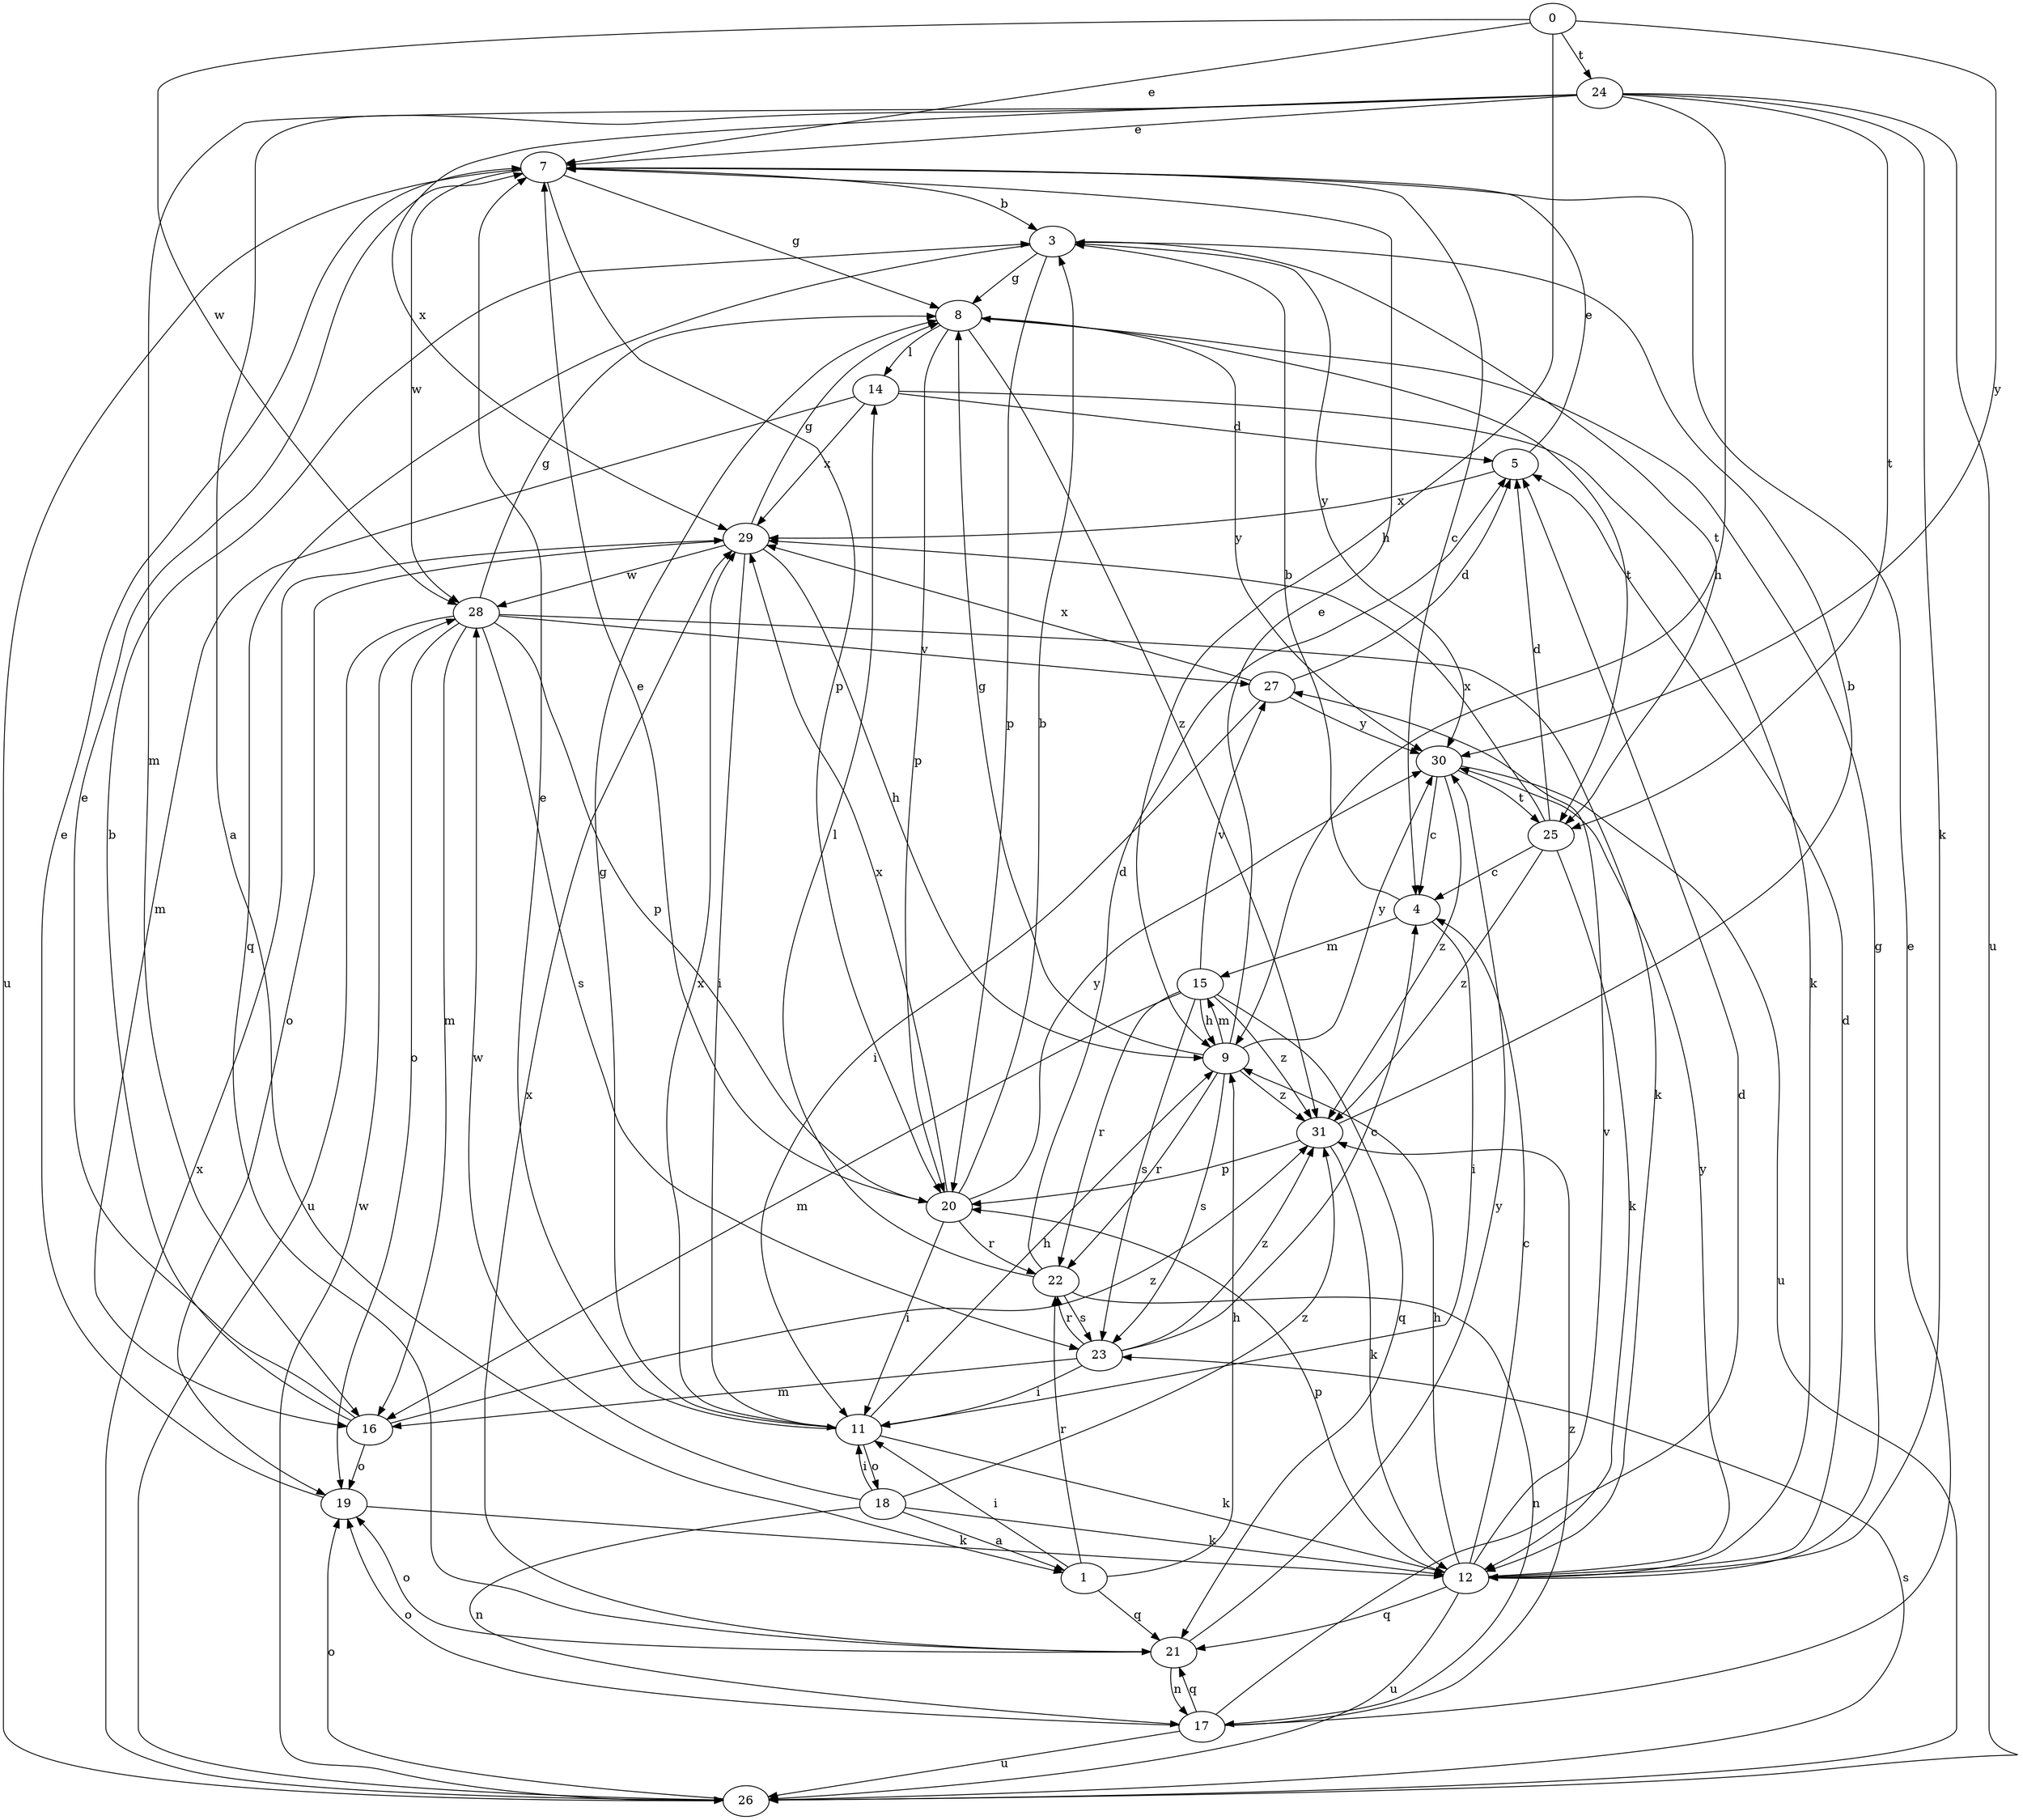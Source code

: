 strict digraph  {
0;
1;
3;
4;
5;
7;
8;
9;
11;
12;
14;
15;
16;
17;
18;
19;
20;
21;
22;
23;
24;
25;
26;
27;
28;
29;
30;
31;
0 -> 7  [label=e];
0 -> 9  [label=h];
0 -> 24  [label=t];
0 -> 28  [label=w];
0 -> 30  [label=y];
1 -> 9  [label=h];
1 -> 11  [label=i];
1 -> 21  [label=q];
1 -> 22  [label=r];
3 -> 8  [label=g];
3 -> 20  [label=p];
3 -> 21  [label=q];
3 -> 25  [label=t];
3 -> 30  [label=y];
4 -> 3  [label=b];
4 -> 11  [label=i];
4 -> 15  [label=m];
5 -> 7  [label=e];
5 -> 29  [label=x];
7 -> 3  [label=b];
7 -> 4  [label=c];
7 -> 8  [label=g];
7 -> 20  [label=p];
7 -> 26  [label=u];
7 -> 28  [label=w];
8 -> 14  [label=l];
8 -> 20  [label=p];
8 -> 25  [label=t];
8 -> 30  [label=y];
8 -> 31  [label=z];
9 -> 7  [label=e];
9 -> 8  [label=g];
9 -> 15  [label=m];
9 -> 22  [label=r];
9 -> 23  [label=s];
9 -> 30  [label=y];
9 -> 31  [label=z];
11 -> 7  [label=e];
11 -> 8  [label=g];
11 -> 9  [label=h];
11 -> 12  [label=k];
11 -> 18  [label=o];
11 -> 29  [label=x];
12 -> 4  [label=c];
12 -> 5  [label=d];
12 -> 8  [label=g];
12 -> 9  [label=h];
12 -> 20  [label=p];
12 -> 21  [label=q];
12 -> 26  [label=u];
12 -> 27  [label=v];
12 -> 30  [label=y];
14 -> 5  [label=d];
14 -> 12  [label=k];
14 -> 16  [label=m];
14 -> 29  [label=x];
15 -> 9  [label=h];
15 -> 16  [label=m];
15 -> 21  [label=q];
15 -> 22  [label=r];
15 -> 23  [label=s];
15 -> 27  [label=v];
15 -> 31  [label=z];
16 -> 3  [label=b];
16 -> 7  [label=e];
16 -> 19  [label=o];
16 -> 31  [label=z];
17 -> 5  [label=d];
17 -> 7  [label=e];
17 -> 19  [label=o];
17 -> 21  [label=q];
17 -> 26  [label=u];
17 -> 31  [label=z];
18 -> 1  [label=a];
18 -> 11  [label=i];
18 -> 12  [label=k];
18 -> 17  [label=n];
18 -> 28  [label=w];
18 -> 31  [label=z];
19 -> 7  [label=e];
19 -> 12  [label=k];
20 -> 3  [label=b];
20 -> 7  [label=e];
20 -> 11  [label=i];
20 -> 22  [label=r];
20 -> 29  [label=x];
20 -> 30  [label=y];
21 -> 17  [label=n];
21 -> 19  [label=o];
21 -> 29  [label=x];
21 -> 30  [label=y];
22 -> 5  [label=d];
22 -> 14  [label=l];
22 -> 17  [label=n];
22 -> 23  [label=s];
23 -> 4  [label=c];
23 -> 11  [label=i];
23 -> 16  [label=m];
23 -> 22  [label=r];
23 -> 31  [label=z];
24 -> 1  [label=a];
24 -> 7  [label=e];
24 -> 9  [label=h];
24 -> 12  [label=k];
24 -> 16  [label=m];
24 -> 25  [label=t];
24 -> 26  [label=u];
24 -> 29  [label=x];
25 -> 4  [label=c];
25 -> 5  [label=d];
25 -> 12  [label=k];
25 -> 29  [label=x];
25 -> 31  [label=z];
26 -> 19  [label=o];
26 -> 23  [label=s];
26 -> 28  [label=w];
26 -> 29  [label=x];
27 -> 5  [label=d];
27 -> 11  [label=i];
27 -> 29  [label=x];
27 -> 30  [label=y];
28 -> 8  [label=g];
28 -> 12  [label=k];
28 -> 16  [label=m];
28 -> 19  [label=o];
28 -> 20  [label=p];
28 -> 23  [label=s];
28 -> 26  [label=u];
28 -> 27  [label=v];
29 -> 8  [label=g];
29 -> 9  [label=h];
29 -> 11  [label=i];
29 -> 19  [label=o];
29 -> 28  [label=w];
30 -> 4  [label=c];
30 -> 25  [label=t];
30 -> 26  [label=u];
30 -> 31  [label=z];
31 -> 3  [label=b];
31 -> 12  [label=k];
31 -> 20  [label=p];
}
